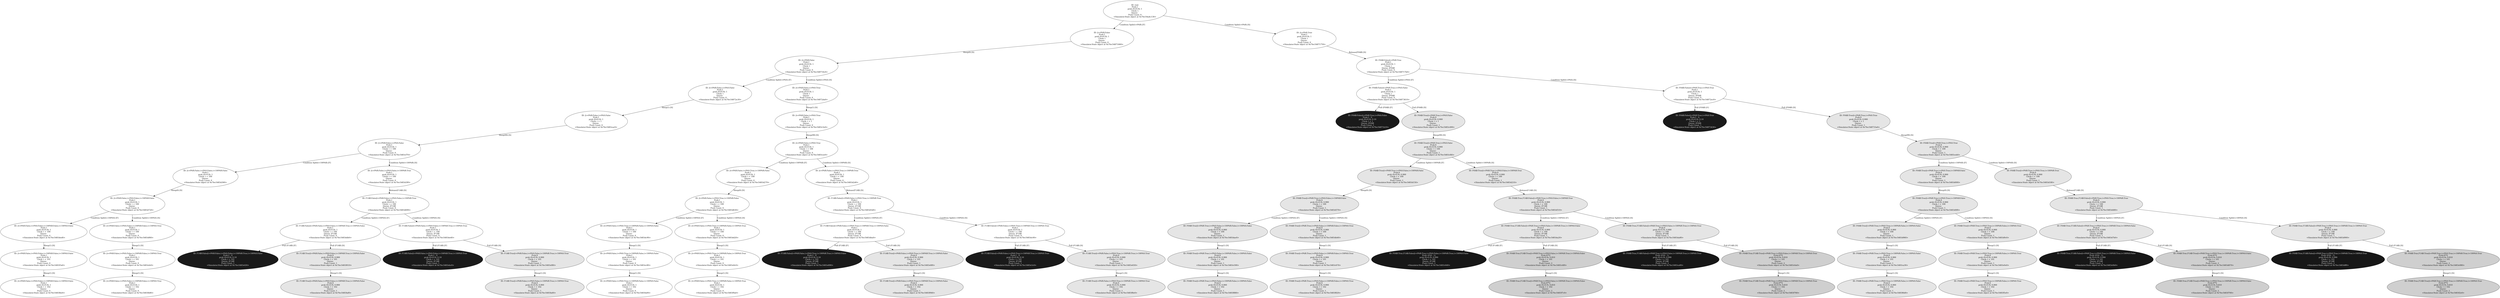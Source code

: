 digraph "./Output/Graphs/./July_27_controled_frequency_S100_R100_tPlus100" {
	<Simulator.State object at 0x7fec54a4c130> [label="ID: root
Prob:1
prob (S=0.9): 1
Clock: t
Queue: 
Push Count: 0
<Simulator.State object at 0x7fec54a4c130>" fillcolor=gray100 fontcolor=Black style=filled]
	<Simulator.State object at 0x7fec54a4c130> -> <Simulator.State object at 0x7fec54871660> [label="Condition Split(t+0%R) [F]"]
	<Simulator.State object at 0x7fec54a4c130> -> <Simulator.State object at 0x7fec54871750> [label="Condition Split(t+0%R) [S]"]
	<Simulator.State object at 0x7fec54871660> [label="ID: |t+0%R:False
Prob:1
prob (S=0.9): 1
Clock: t
Queue: 
Push Count: 0
<Simulator.State object at 0x7fec54871660>" fillcolor=gray100 fontcolor=Black style=filled]
	<Simulator.State object at 0x7fec54871660> -> <Simulator.State object at 0x7fec548716c0> [label="Sleep(0) [S]"]
	<Simulator.State object at 0x7fec54871750> [label="ID: |t+0%R:True
Prob:1
prob (S=0.9): 1
Clock: t
Queue: 
Push Count: 0
<Simulator.State object at 0x7fec54871750>" fillcolor=gray100 fontcolor=Black style=filled]
	<Simulator.State object at 0x7fec54871750> -> <Simulator.State object at 0x7fec548717b0> [label="Release(F0AB) [S]"]
	<Simulator.State object at 0x7fec548716c0> [label="ID: |t+0%R:False
Prob:1
prob (S=0.9): 1
Clock: t
Queue: 
Push Count: 0
<Simulator.State object at 0x7fec548716c0>" fillcolor=gray100 fontcolor=Black style=filled]
	<Simulator.State object at 0x7fec548716c0> -> <Simulator.State object at 0x7fec54872e30> [label="Condition Split(t+0%S) [F]"]
	<Simulator.State object at 0x7fec548716c0> -> <Simulator.State object at 0x7fec54872da0> [label="Condition Split(t+0%S) [S]"]
	<Simulator.State object at 0x7fec548717b0> [label="ID: F0AB:False|t+0%R:True
Prob:1
prob (S=0.9): 1
Clock: t
Queue: |F0AB
Push Count: 0
<Simulator.State object at 0x7fec548717b0>" fillcolor=gray100 fontcolor=Black style=filled]
	<Simulator.State object at 0x7fec548717b0> -> <Simulator.State object at 0x7fec54873610> [label="Condition Split(t+0%S) [F]"]
	<Simulator.State object at 0x7fec548717b0> -> <Simulator.State object at 0x7fec54872ec0> [label="Condition Split(t+0%S) [S]"]
	<Simulator.State object at 0x7fec54872e30> [label="ID: |t+0%R:False,t+0%S:False
Prob:1
prob (S=0.9): 1
Clock: t
Queue: 
Push Count: 0
<Simulator.State object at 0x7fec54872e30>" fillcolor=gray100 fontcolor=Black style=filled]
	<Simulator.State object at 0x7fec54872e30> -> <Simulator.State object at 0x7fec5483cac0> [label="Sleep(1) [S]"]
	<Simulator.State object at 0x7fec54872da0> [label="ID: |t+0%R:False,t+0%S:True
Prob:1
prob (S=0.9): 1
Clock: t
Queue: 
Push Count: 0
<Simulator.State object at 0x7fec54872da0>" fillcolor=gray100 fontcolor=Black style=filled]
	<Simulator.State object at 0x7fec54872da0> -> <Simulator.State object at 0x7fec5483c5e0> [label="Sleep(1) [S]"]
	<Simulator.State object at 0x7fec54873610> [label="ID: F0AB:False|t+0%R:True,t+0%S:False
Prob:1
prob (S=0.9): 1
Clock: t
Queue: |F0AB
Push Count: 0
<Simulator.State object at 0x7fec54873610>" fillcolor=gray100 fontcolor=Black style=filled]
	<Simulator.State object at 0x7fec54873610> -> <Simulator.State object at 0x7fec54871b10> [label="Pull (F0AB) [F]"]
	<Simulator.State object at 0x7fec54873610> -> <Simulator.State object at 0x7fec5483c490> [label="Pull (F0AB) [S]"]
	<Simulator.State object at 0x7fec54872ec0> [label="ID: F0AB:False|t+0%R:True,t+0%S:True
Prob:1
prob (S=0.9): 1
Clock: t
Queue: |F0AB
Push Count: 0
<Simulator.State object at 0x7fec54872ec0>" fillcolor=gray100 fontcolor=Black style=filled]
	<Simulator.State object at 0x7fec54872ec0> -> <Simulator.State object at 0x7fec54873430> [label="Pull (F0AB) [F]"]
	<Simulator.State object at 0x7fec54872ec0> -> <Simulator.State object at 0x7fec548733a0> [label="Pull (F0AB) [S]"]
	<Simulator.State object at 0x7fec5483cac0> [label="ID: |t+0%R:False,t+0%S:False
Prob:1
prob (S=0.9): 1
Clock: t + 1
Queue: 
Push Count: 0
<Simulator.State object at 0x7fec5483cac0>" fillcolor=gray100 fontcolor=Black style=filled]
	<Simulator.State object at 0x7fec5483cac0> -> <Simulator.State object at 0x7fec5483cf70> [label="Sleep(99) [S]"]
	<Simulator.State object at 0x7fec5483c5e0> [label="ID: |t+0%R:False,t+0%S:True
Prob:1
prob (S=0.9): 1
Clock: t + 1
Queue: 
Push Count: 0
<Simulator.State object at 0x7fec5483c5e0>" fillcolor=gray100 fontcolor=Black style=filled]
	<Simulator.State object at 0x7fec5483c5e0> -> <Simulator.State object at 0x7fec5483cee0> [label="Sleep(99) [S]"]
	<Simulator.State object at 0x7fec54871b10> [label="ID: F0AB:False|t+0%R:True,t+0%S:False
Prob:1 - S
prob (S=0.9): 0.10
Clock: t + 1
Queue: |F0AB
Push Count: 1
<Simulator.State object at 0x7fec54871b10>" fillcolor=gray10 fontcolor=white style=filled]
	<Simulator.State object at 0x7fec5483c490> [label="ID: F0AB:True|t+0%R:True,t+0%S:False
Prob:S
prob (S=0.9): 0.900
Clock: t + 1
Queue: 
Push Count: 1
<Simulator.State object at 0x7fec5483c490>" fillcolor=gray90 fontcolor=Black style=filled]
	<Simulator.State object at 0x7fec5483c490> -> <Simulator.State object at 0x7fec5483cf40> [label="Sleep(99) [S]"]
	<Simulator.State object at 0x7fec54873430> [label="ID: F0AB:False|t+0%R:True,t+0%S:True
Prob:1 - S
prob (S=0.9): 0.10
Clock: t + 1
Queue: |F0AB
Push Count: 1
<Simulator.State object at 0x7fec54873430>" fillcolor=gray10 fontcolor=white style=filled]
	<Simulator.State object at 0x7fec548733a0> [label="ID: F0AB:True|t+0%R:True,t+0%S:True
Prob:S
prob (S=0.9): 0.900
Clock: t + 1
Queue: 
Push Count: 1
<Simulator.State object at 0x7fec548733a0>" fillcolor=gray90 fontcolor=Black style=filled]
	<Simulator.State object at 0x7fec548733a0> -> <Simulator.State object at 0x7fec5483ceb0> [label="Sleep(99) [S]"]
	<Simulator.State object at 0x7fec5483cf70> [label="ID: |t+0%R:False,t+0%S:False
Prob:1
prob (S=0.9): 1
Clock: t + 100
Queue: 
Push Count: 0
<Simulator.State object at 0x7fec5483cf70>" fillcolor=gray100 fontcolor=Black style=filled]
	<Simulator.State object at 0x7fec5483cf70> -> <Simulator.State object at 0x7fec5483d360> [label="Condition Split(t+100%R) [F]"]
	<Simulator.State object at 0x7fec5483cf70> -> <Simulator.State object at 0x7fec5483d3f0> [label="Condition Split(t+100%R) [S]"]
	<Simulator.State object at 0x7fec5483cee0> [label="ID: |t+0%R:False,t+0%S:True
Prob:1
prob (S=0.9): 1
Clock: t + 100
Queue: 
Push Count: 0
<Simulator.State object at 0x7fec5483cee0>" fillcolor=gray100 fontcolor=Black style=filled]
	<Simulator.State object at 0x7fec5483cee0> -> <Simulator.State object at 0x7fec5483d270> [label="Condition Split(t+100%R) [F]"]
	<Simulator.State object at 0x7fec5483cee0> -> <Simulator.State object at 0x7fec5483d2d0> [label="Condition Split(t+100%R) [S]"]
	<Simulator.State object at 0x7fec5483cf40> [label="ID: F0AB:True|t+0%R:True,t+0%S:False
Prob:S
prob (S=0.9): 0.900
Clock: t + 100
Queue: 
Push Count: 1
<Simulator.State object at 0x7fec5483cf40>" fillcolor=gray90 fontcolor=Black style=filled]
	<Simulator.State object at 0x7fec5483cf40> -> <Simulator.State object at 0x7fec5483d150> [label="Condition Split(t+100%R) [F]"]
	<Simulator.State object at 0x7fec5483cf40> -> <Simulator.State object at 0x7fec5483d210> [label="Condition Split(t+100%R) [S]"]
	<Simulator.State object at 0x7fec5483ceb0> [label="ID: F0AB:True|t+0%R:True,t+0%S:True
Prob:S
prob (S=0.9): 0.900
Clock: t + 100
Queue: 
Push Count: 1
<Simulator.State object at 0x7fec5483ceb0>" fillcolor=gray90 fontcolor=Black style=filled]
	<Simulator.State object at 0x7fec5483ceb0> -> <Simulator.State object at 0x7fec5483d000> [label="Condition Split(t+100%R) [F]"]
	<Simulator.State object at 0x7fec5483ceb0> -> <Simulator.State object at 0x7fec5483d180> [label="Condition Split(t+100%R) [S]"]
	<Simulator.State object at 0x7fec5483d360> [label="ID: |t+0%R:False,t+0%S:False,t+100%R:False
Prob:1
prob (S=0.9): 1
Clock: t + 100
Queue: 
Push Count: 0
<Simulator.State object at 0x7fec5483d360>" fillcolor=gray100 fontcolor=Black style=filled]
	<Simulator.State object at 0x7fec5483d360> -> <Simulator.State object at 0x7fec5483d720> [label="Sleep(0) [S]"]
	<Simulator.State object at 0x7fec5483d3f0> [label="ID: |t+0%R:False,t+0%S:False,t+100%R:True
Prob:1
prob (S=0.9): 1
Clock: t + 100
Queue: 
Push Count: 0
<Simulator.State object at 0x7fec5483d3f0>" fillcolor=gray100 fontcolor=Black style=filled]
	<Simulator.State object at 0x7fec5483d3f0> -> <Simulator.State object at 0x7fec5483d690> [label="Release(F1AB) [S]"]
	<Simulator.State object at 0x7fec5483d270> [label="ID: |t+0%R:False,t+0%S:True,t+100%R:False
Prob:1
prob (S=0.9): 1
Clock: t + 100
Queue: 
Push Count: 0
<Simulator.State object at 0x7fec5483d270>" fillcolor=gray100 fontcolor=Black style=filled]
	<Simulator.State object at 0x7fec5483d270> -> <Simulator.State object at 0x7fec5483d630> [label="Sleep(0) [S]"]
	<Simulator.State object at 0x7fec5483d2d0> [label="ID: |t+0%R:False,t+0%S:True,t+100%R:True
Prob:1
prob (S=0.9): 1
Clock: t + 100
Queue: 
Push Count: 0
<Simulator.State object at 0x7fec5483d2d0>" fillcolor=gray100 fontcolor=Black style=filled]
	<Simulator.State object at 0x7fec5483d2d0> -> <Simulator.State object at 0x7fec5483d5d0> [label="Release(F1AB) [S]"]
	<Simulator.State object at 0x7fec5483d150> [label="ID: F0AB:True|t+0%R:True,t+0%S:False,t+100%R:False
Prob:S
prob (S=0.9): 0.900
Clock: t + 100
Queue: 
Push Count: 1
<Simulator.State object at 0x7fec5483d150>" fillcolor=gray90 fontcolor=Black style=filled]
	<Simulator.State object at 0x7fec5483d150> -> <Simulator.State object at 0x7fec5483d570> [label="Sleep(0) [S]"]
	<Simulator.State object at 0x7fec5483d210> [label="ID: F0AB:True|t+0%R:True,t+0%S:False,t+100%R:True
Prob:S
prob (S=0.9): 0.900
Clock: t + 100
Queue: 
Push Count: 1
<Simulator.State object at 0x7fec5483d210>" fillcolor=gray90 fontcolor=Black style=filled]
	<Simulator.State object at 0x7fec5483d210> -> <Simulator.State object at 0x7fec5483d510> [label="Release(F1AB) [S]"]
	<Simulator.State object at 0x7fec5483d000> [label="ID: F0AB:True|t+0%R:True,t+0%S:True,t+100%R:False
Prob:S
prob (S=0.9): 0.900
Clock: t + 100
Queue: 
Push Count: 1
<Simulator.State object at 0x7fec5483d000>" fillcolor=gray90 fontcolor=Black style=filled]
	<Simulator.State object at 0x7fec5483d000> -> <Simulator.State object at 0x7fec5483d0f0> [label="Sleep(0) [S]"]
	<Simulator.State object at 0x7fec5483d180> [label="ID: F0AB:True|t+0%R:True,t+0%S:True,t+100%R:True
Prob:S
prob (S=0.9): 0.900
Clock: t + 100
Queue: 
Push Count: 1
<Simulator.State object at 0x7fec5483d180>" fillcolor=gray90 fontcolor=Black style=filled]
	<Simulator.State object at 0x7fec5483d180> -> <Simulator.State object at 0x7fec5483d480> [label="Release(F1AB) [S]"]
	<Simulator.State object at 0x7fec5483d720> [label="ID: |t+0%R:False,t+0%S:False,t+100%R:False
Prob:1
prob (S=0.9): 1
Clock: t + 100
Queue: 
Push Count: 0
<Simulator.State object at 0x7fec5483d720>" fillcolor=gray100 fontcolor=Black style=filled]
	<Simulator.State object at 0x7fec5483d720> -> <Simulator.State object at 0x7fec5483ded0> [label="Condition Split(t+100%S) [F]"]
	<Simulator.State object at 0x7fec5483d720> -> <Simulator.State object at 0x7fec5483df60> [label="Condition Split(t+100%S) [S]"]
	<Simulator.State object at 0x7fec5483d690> [label="ID: F1AB:False|t+0%R:False,t+0%S:False,t+100%R:True
Prob:1
prob (S=0.9): 1
Clock: t + 100
Queue: |F1AB
Push Count: 0
<Simulator.State object at 0x7fec5483d690>" fillcolor=gray100 fontcolor=Black style=filled]
	<Simulator.State object at 0x7fec5483d690> -> <Simulator.State object at 0x7fec5483ddb0> [label="Condition Split(t+100%S) [F]"]
	<Simulator.State object at 0x7fec5483d690> -> <Simulator.State object at 0x7fec5483de40> [label="Condition Split(t+100%S) [S]"]
	<Simulator.State object at 0x7fec5483d630> [label="ID: |t+0%R:False,t+0%S:True,t+100%R:False
Prob:1
prob (S=0.9): 1
Clock: t + 100
Queue: 
Push Count: 0
<Simulator.State object at 0x7fec5483d630>" fillcolor=gray100 fontcolor=Black style=filled]
	<Simulator.State object at 0x7fec5483d630> -> <Simulator.State object at 0x7fec5483dc90> [label="Condition Split(t+100%S) [F]"]
	<Simulator.State object at 0x7fec5483d630> -> <Simulator.State object at 0x7fec5483dd20> [label="Condition Split(t+100%S) [S]"]
	<Simulator.State object at 0x7fec5483d5d0> [label="ID: F1AB:False|t+0%R:False,t+0%S:True,t+100%R:True
Prob:1
prob (S=0.9): 1
Clock: t + 100
Queue: |F1AB
Push Count: 0
<Simulator.State object at 0x7fec5483d5d0>" fillcolor=gray100 fontcolor=Black style=filled]
	<Simulator.State object at 0x7fec5483d5d0> -> <Simulator.State object at 0x7fec5483dba0> [label="Condition Split(t+100%S) [F]"]
	<Simulator.State object at 0x7fec5483d5d0> -> <Simulator.State object at 0x7fec5483dc00> [label="Condition Split(t+100%S) [S]"]
	<Simulator.State object at 0x7fec5483d570> [label="ID: F0AB:True|t+0%R:True,t+0%S:False,t+100%R:False
Prob:S
prob (S=0.9): 0.900
Clock: t + 100
Queue: 
Push Count: 1
<Simulator.State object at 0x7fec5483d570>" fillcolor=gray90 fontcolor=Black style=filled]
	<Simulator.State object at 0x7fec5483d570> -> <Simulator.State object at 0x7fec5483dae0> [label="Condition Split(t+100%S) [F]"]
	<Simulator.State object at 0x7fec5483d570> -> <Simulator.State object at 0x7fec5483db40> [label="Condition Split(t+100%S) [S]"]
	<Simulator.State object at 0x7fec5483d510> [label="ID: F0AB:True,F1AB:False|t+0%R:True,t+0%S:False,t+100%R:True
Prob:S
prob (S=0.9): 0.900
Clock: t + 100
Queue: |F1AB
Push Count: 1
<Simulator.State object at 0x7fec5483d510>" fillcolor=gray90 fontcolor=Black style=filled]
	<Simulator.State object at 0x7fec5483d510> -> <Simulator.State object at 0x7fec5483da20> [label="Condition Split(t+100%S) [F]"]
	<Simulator.State object at 0x7fec5483d510> -> <Simulator.State object at 0x7fec5483da80> [label="Condition Split(t+100%S) [S]"]
	<Simulator.State object at 0x7fec5483d0f0> [label="ID: F0AB:True|t+0%R:True,t+0%S:True,t+100%R:False
Prob:S
prob (S=0.9): 0.900
Clock: t + 100
Queue: 
Push Count: 1
<Simulator.State object at 0x7fec5483d0f0>" fillcolor=gray90 fontcolor=Black style=filled]
	<Simulator.State object at 0x7fec5483d0f0> -> <Simulator.State object at 0x7fec5483d960> [label="Condition Split(t+100%S) [F]"]
	<Simulator.State object at 0x7fec5483d0f0> -> <Simulator.State object at 0x7fec5483d9c0> [label="Condition Split(t+100%S) [S]"]
	<Simulator.State object at 0x7fec5483d480> [label="ID: F0AB:True,F1AB:False|t+0%R:True,t+0%S:True,t+100%R:True
Prob:S
prob (S=0.9): 0.900
Clock: t + 100
Queue: |F1AB
Push Count: 1
<Simulator.State object at 0x7fec5483d480>" fillcolor=gray90 fontcolor=Black style=filled]
	<Simulator.State object at 0x7fec5483d480> -> <Simulator.State object at 0x7fec5483d7b0> [label="Condition Split(t+100%S) [F]"]
	<Simulator.State object at 0x7fec5483d480> -> <Simulator.State object at 0x7fec5483d900> [label="Condition Split(t+100%S) [S]"]
	<Simulator.State object at 0x7fec5483ded0> [label="ID: |t+0%R:False,t+0%S:False,t+100%R:False,t+100%S:False
Prob:1
prob (S=0.9): 1
Clock: t + 100
Queue: 
Push Count: 0
<Simulator.State object at 0x7fec5483ded0>" fillcolor=gray100 fontcolor=Black style=filled]
	<Simulator.State object at 0x7fec5483ded0> -> <Simulator.State object at 0x7fec5483f3a0> [label="Sleep(1) [S]"]
	<Simulator.State object at 0x7fec5483df60> [label="ID: |t+0%R:False,t+0%S:False,t+100%R:False,t+100%S:True
Prob:1
prob (S=0.9): 1
Clock: t + 100
Queue: 
Push Count: 0
<Simulator.State object at 0x7fec5483df60>" fillcolor=gray100 fontcolor=Black style=filled]
	<Simulator.State object at 0x7fec5483df60> -> <Simulator.State object at 0x7fec5483efe0> [label="Sleep(1) [S]"]
	<Simulator.State object at 0x7fec5483ddb0> [label="ID: F1AB:False|t+0%R:False,t+0%S:False,t+100%R:True,t+100%S:False
Prob:1
prob (S=0.9): 1
Clock: t + 100
Queue: |F1AB
Push Count: 0
<Simulator.State object at 0x7fec5483ddb0>" fillcolor=gray100 fontcolor=Black style=filled]
	<Simulator.State object at 0x7fec5483ddb0> -> <Simulator.State object at 0x7fec5483ef20> [label="Pull (F1AB) [F]"]
	<Simulator.State object at 0x7fec5483ddb0> -> <Simulator.State object at 0x7fec5483f010> [label="Pull (F1AB) [S]"]
	<Simulator.State object at 0x7fec5483de40> [label="ID: F1AB:False|t+0%R:False,t+0%S:False,t+100%R:True,t+100%S:True
Prob:1
prob (S=0.9): 1
Clock: t + 100
Queue: |F1AB
Push Count: 0
<Simulator.State object at 0x7fec5483de40>" fillcolor=gray100 fontcolor=Black style=filled]
	<Simulator.State object at 0x7fec5483de40> -> <Simulator.State object at 0x7fec5483ebc0> [label="Pull (F1AB) [F]"]
	<Simulator.State object at 0x7fec5483de40> -> <Simulator.State object at 0x7fec5483ef80> [label="Pull (F1AB) [S]"]
	<Simulator.State object at 0x7fec5483dc90> [label="ID: |t+0%R:False,t+0%S:True,t+100%R:False,t+100%S:False
Prob:1
prob (S=0.9): 1
Clock: t + 100
Queue: 
Push Count: 0
<Simulator.State object at 0x7fec5483dc90>" fillcolor=gray100 fontcolor=Black style=filled]
	<Simulator.State object at 0x7fec5483dc90> -> <Simulator.State object at 0x7fec5483ec80> [label="Sleep(1) [S]"]
	<Simulator.State object at 0x7fec5483dd20> [label="ID: |t+0%R:False,t+0%S:True,t+100%R:False,t+100%S:True
Prob:1
prob (S=0.9): 1
Clock: t + 100
Queue: 
Push Count: 0
<Simulator.State object at 0x7fec5483dd20>" fillcolor=gray100 fontcolor=Black style=filled]
	<Simulator.State object at 0x7fec5483dd20> -> <Simulator.State object at 0x7fec5483e8c0> [label="Sleep(1) [S]"]
	<Simulator.State object at 0x7fec5483dba0> [label="ID: F1AB:False|t+0%R:False,t+0%S:True,t+100%R:True,t+100%S:False
Prob:1
prob (S=0.9): 1
Clock: t + 100
Queue: |F1AB
Push Count: 0
<Simulator.State object at 0x7fec5483dba0>" fillcolor=gray100 fontcolor=Black style=filled]
	<Simulator.State object at 0x7fec5483dba0> -> <Simulator.State object at 0x7fec5483e890> [label="Pull (F1AB) [F]"]
	<Simulator.State object at 0x7fec5483dba0> -> <Simulator.State object at 0x7fec5483e8f0> [label="Pull (F1AB) [S]"]
	<Simulator.State object at 0x7fec5483dc00> [label="ID: F1AB:False|t+0%R:False,t+0%S:True,t+100%R:True,t+100%S:True
Prob:1
prob (S=0.9): 1
Clock: t + 100
Queue: |F1AB
Push Count: 0
<Simulator.State object at 0x7fec5483dc00>" fillcolor=gray100 fontcolor=Black style=filled]
	<Simulator.State object at 0x7fec5483dc00> -> <Simulator.State object at 0x7fec5483e5c0> [label="Pull (F1AB) [F]"]
	<Simulator.State object at 0x7fec5483dc00> -> <Simulator.State object at 0x7fec5483e830> [label="Pull (F1AB) [S]"]
	<Simulator.State object at 0x7fec5483dae0> [label="ID: F0AB:True|t+0%R:True,t+0%S:False,t+100%R:False,t+100%S:False
Prob:S
prob (S=0.9): 0.900
Clock: t + 100
Queue: 
Push Count: 1
<Simulator.State object at 0x7fec5483dae0>" fillcolor=gray90 fontcolor=Black style=filled]
	<Simulator.State object at 0x7fec5483dae0> -> <Simulator.State object at 0x7fec5483e590> [label="Sleep(1) [S]"]
	<Simulator.State object at 0x7fec5483db40> [label="ID: F0AB:True|t+0%R:True,t+0%S:False,t+100%R:False,t+100%S:True
Prob:S
prob (S=0.9): 0.900
Clock: t + 100
Queue: 
Push Count: 1
<Simulator.State object at 0x7fec5483db40>" fillcolor=gray90 fontcolor=Black style=filled]
	<Simulator.State object at 0x7fec5483db40> -> <Simulator.State object at 0x7fec5483c670> [label="Sleep(1) [S]"]
	<Simulator.State object at 0x7fec5483da20> [label="ID: F0AB:True,F1AB:False|t+0%R:True,t+0%S:False,t+100%R:True,t+100%S:False
Prob:S
prob (S=0.9): 0.900
Clock: t + 100
Queue: |F1AB
Push Count: 1
<Simulator.State object at 0x7fec5483da20>" fillcolor=gray90 fontcolor=Black style=filled]
	<Simulator.State object at 0x7fec5483da20> -> <Simulator.State object at 0x7fec5483c640> [label="Pull (F1AB) [F]"]
	<Simulator.State object at 0x7fec5483da20> -> <Simulator.State object at 0x7fec5483c4f0> [label="Pull (F1AB) [S]"]
	<Simulator.State object at 0x7fec5483da80> [label="ID: F0AB:True,F1AB:False|t+0%R:True,t+0%S:False,t+100%R:True,t+100%S:True
Prob:S
prob (S=0.9): 0.900
Clock: t + 100
Queue: |F1AB
Push Count: 1
<Simulator.State object at 0x7fec5483da80>" fillcolor=gray90 fontcolor=Black style=filled]
	<Simulator.State object at 0x7fec5483da80> -> <Simulator.State object at 0x7fec5483ca00> [label="Pull (F1AB) [F]"]
	<Simulator.State object at 0x7fec5483da80> -> <Simulator.State object at 0x7fec5483c6a0> [label="Pull (F1AB) [S]"]
	<Simulator.State object at 0x7fec5483d960> [label="ID: F0AB:True|t+0%R:True,t+0%S:True,t+100%R:False,t+100%S:False
Prob:S
prob (S=0.9): 0.900
Clock: t + 100
Queue: 
Push Count: 1
<Simulator.State object at 0x7fec5483d960>" fillcolor=gray90 fontcolor=Black style=filled]
	<Simulator.State object at 0x7fec5483d960> -> <Simulator.State object at 0x7fec5483ca30> [label="Sleep(1) [S]"]
	<Simulator.State object at 0x7fec5483d9c0> [label="ID: F0AB:True|t+0%R:True,t+0%S:True,t+100%R:False,t+100%S:True
Prob:S
prob (S=0.9): 0.900
Clock: t + 100
Queue: 
Push Count: 1
<Simulator.State object at 0x7fec5483d9c0>" fillcolor=gray90 fontcolor=Black style=filled]
	<Simulator.State object at 0x7fec5483d9c0> -> <Simulator.State object at 0x7fec5483e0e0> [label="Sleep(1) [S]"]
	<Simulator.State object at 0x7fec5483d7b0> [label="ID: F0AB:True,F1AB:False|t+0%R:True,t+0%S:True,t+100%R:True,t+100%S:False
Prob:S
prob (S=0.9): 0.900
Clock: t + 100
Queue: |F1AB
Push Count: 1
<Simulator.State object at 0x7fec5483d7b0>" fillcolor=gray90 fontcolor=Black style=filled]
	<Simulator.State object at 0x7fec5483d7b0> -> <Simulator.State object at 0x7fec5483e0b0> [label="Pull (F1AB) [F]"]
	<Simulator.State object at 0x7fec5483d7b0> -> <Simulator.State object at 0x7fec5483d870> [label="Pull (F1AB) [S]"]
	<Simulator.State object at 0x7fec5483d900> [label="ID: F0AB:True,F1AB:False|t+0%R:True,t+0%S:True,t+100%R:True,t+100%S:True
Prob:S
prob (S=0.9): 0.900
Clock: t + 100
Queue: |F1AB
Push Count: 1
<Simulator.State object at 0x7fec5483d900>" fillcolor=gray90 fontcolor=Black style=filled]
	<Simulator.State object at 0x7fec5483d900> -> <Simulator.State object at 0x7fec5483dff0> [label="Pull (F1AB) [F]"]
	<Simulator.State object at 0x7fec5483d900> -> <Simulator.State object at 0x7fec5483e080> [label="Pull (F1AB) [S]"]
	<Simulator.State object at 0x7fec5483f3a0> [label="ID: |t+0%R:False,t+0%S:False,t+100%R:False,t+100%S:False
Prob:1
prob (S=0.9): 1
Clock: t + 101
Queue: 
Push Count: 0
<Simulator.State object at 0x7fec5483f3a0>" fillcolor=gray100 fontcolor=Black style=filled]
	<Simulator.State object at 0x7fec5483f3a0> -> <Simulator.State object at 0x7fec5483fbe0> [label="Sleep(1) [S]"]
	<Simulator.State object at 0x7fec5483efe0> [label="ID: |t+0%R:False,t+0%S:False,t+100%R:False,t+100%S:True
Prob:1
prob (S=0.9): 1
Clock: t + 101
Queue: 
Push Count: 0
<Simulator.State object at 0x7fec5483efe0>" fillcolor=gray100 fontcolor=Black style=filled]
	<Simulator.State object at 0x7fec5483efe0> -> <Simulator.State object at 0x7fec5483fb80> [label="Sleep(1) [S]"]
	<Simulator.State object at 0x7fec5483ef20> [label="ID: F1AB:False|t+0%R:False,t+0%S:False,t+100%R:True,t+100%S:False
Prob:1 - S
prob (S=0.9): 0.10
Clock: t + 101
Queue: |F1AB
Push Count: 1
<Simulator.State object at 0x7fec5483ef20>" fillcolor=gray10 fontcolor=white style=filled]
	<Simulator.State object at 0x7fec5483f010> [label="ID: F1AB:True|t+0%R:False,t+0%S:False,t+100%R:True,t+100%S:False
Prob:S
prob (S=0.9): 0.900
Clock: t + 101
Queue: 
Push Count: 1
<Simulator.State object at 0x7fec5483f010>" fillcolor=gray90 fontcolor=Black style=filled]
	<Simulator.State object at 0x7fec5483f010> -> <Simulator.State object at 0x7fec5483faf0> [label="Sleep(1) [S]"]
	<Simulator.State object at 0x7fec5483ebc0> [label="ID: F1AB:False|t+0%R:False,t+0%S:False,t+100%R:True,t+100%S:True
Prob:1 - S
prob (S=0.9): 0.10
Clock: t + 101
Queue: |F1AB
Push Count: 1
<Simulator.State object at 0x7fec5483ebc0>" fillcolor=gray10 fontcolor=white style=filled]
	<Simulator.State object at 0x7fec5483ef80> [label="ID: F1AB:True|t+0%R:False,t+0%S:False,t+100%R:True,t+100%S:True
Prob:S
prob (S=0.9): 0.900
Clock: t + 101
Queue: 
Push Count: 1
<Simulator.State object at 0x7fec5483ef80>" fillcolor=gray90 fontcolor=Black style=filled]
	<Simulator.State object at 0x7fec5483ef80> -> <Simulator.State object at 0x7fec5483fa60> [label="Sleep(1) [S]"]
	<Simulator.State object at 0x7fec5483ec80> [label="ID: |t+0%R:False,t+0%S:True,t+100%R:False,t+100%S:False
Prob:1
prob (S=0.9): 1
Clock: t + 101
Queue: 
Push Count: 0
<Simulator.State object at 0x7fec5483ec80>" fillcolor=gray100 fontcolor=Black style=filled]
	<Simulator.State object at 0x7fec5483ec80> -> <Simulator.State object at 0x7fec5483fa00> [label="Sleep(1) [S]"]
	<Simulator.State object at 0x7fec5483e8c0> [label="ID: |t+0%R:False,t+0%S:True,t+100%R:False,t+100%S:True
Prob:1
prob (S=0.9): 1
Clock: t + 101
Queue: 
Push Count: 0
<Simulator.State object at 0x7fec5483e8c0>" fillcolor=gray100 fontcolor=Black style=filled]
	<Simulator.State object at 0x7fec5483e8c0> -> <Simulator.State object at 0x7fec5483f9a0> [label="Sleep(1) [S]"]
	<Simulator.State object at 0x7fec5483e890> [label="ID: F1AB:False|t+0%R:False,t+0%S:True,t+100%R:True,t+100%S:False
Prob:1 - S
prob (S=0.9): 0.10
Clock: t + 101
Queue: |F1AB
Push Count: 1
<Simulator.State object at 0x7fec5483e890>" fillcolor=gray10 fontcolor=white style=filled]
	<Simulator.State object at 0x7fec5483e8f0> [label="ID: F1AB:True|t+0%R:False,t+0%S:True,t+100%R:True,t+100%S:False
Prob:S
prob (S=0.9): 0.900
Clock: t + 101
Queue: 
Push Count: 1
<Simulator.State object at 0x7fec5483e8f0>" fillcolor=gray90 fontcolor=Black style=filled]
	<Simulator.State object at 0x7fec5483e8f0> -> <Simulator.State object at 0x7fec5483f940> [label="Sleep(1) [S]"]
	<Simulator.State object at 0x7fec5483e5c0> [label="ID: F1AB:False|t+0%R:False,t+0%S:True,t+100%R:True,t+100%S:True
Prob:1 - S
prob (S=0.9): 0.10
Clock: t + 101
Queue: |F1AB
Push Count: 1
<Simulator.State object at 0x7fec5483e5c0>" fillcolor=gray10 fontcolor=white style=filled]
	<Simulator.State object at 0x7fec5483e830> [label="ID: F1AB:True|t+0%R:False,t+0%S:True,t+100%R:True,t+100%S:True
Prob:S
prob (S=0.9): 0.900
Clock: t + 101
Queue: 
Push Count: 1
<Simulator.State object at 0x7fec5483e830>" fillcolor=gray90 fontcolor=Black style=filled]
	<Simulator.State object at 0x7fec5483e830> -> <Simulator.State object at 0x7fec5483f8e0> [label="Sleep(1) [S]"]
	<Simulator.State object at 0x7fec5483e590> [label="ID: F0AB:True|t+0%R:True,t+0%S:False,t+100%R:False,t+100%S:False
Prob:S
prob (S=0.9): 0.900
Clock: t + 101
Queue: 
Push Count: 1
<Simulator.State object at 0x7fec5483e590>" fillcolor=gray90 fontcolor=Black style=filled]
	<Simulator.State object at 0x7fec5483e590> -> <Simulator.State object at 0x7fec5483f880> [label="Sleep(1) [S]"]
	<Simulator.State object at 0x7fec5483c670> [label="ID: F0AB:True|t+0%R:True,t+0%S:False,t+100%R:False,t+100%S:True
Prob:S
prob (S=0.9): 0.900
Clock: t + 101
Queue: 
Push Count: 1
<Simulator.State object at 0x7fec5483c670>" fillcolor=gray90 fontcolor=Black style=filled]
	<Simulator.State object at 0x7fec5483c670> -> <Simulator.State object at 0x7fec5483f820> [label="Sleep(1) [S]"]
	<Simulator.State object at 0x7fec5483c640> [label="ID: F0AB:True,F1AB:False|t+0%R:True,t+0%S:False,t+100%R:True,t+100%S:False
Prob:-S*(S - 1)
prob (S=0.9): 0.090
Clock: t + 101
Queue: |F1AB
Push Count: 2
<Simulator.State object at 0x7fec5483c640>" fillcolor=gray9 fontcolor=white style=filled]
	<Simulator.State object at 0x7fec5483c4f0> [label="ID: F0AB:True,F1AB:True|t+0%R:True,t+0%S:False,t+100%R:True,t+100%S:False
Prob:S**2
prob (S=0.9): 0.810
Clock: t + 101
Queue: 
Push Count: 2
<Simulator.State object at 0x7fec5483c4f0>" fillcolor=gray81 fontcolor=Black style=filled]
	<Simulator.State object at 0x7fec5483c4f0> -> <Simulator.State object at 0x7fec5483f7c0> [label="Sleep(1) [S]"]
	<Simulator.State object at 0x7fec5483ca00> [label="ID: F0AB:True,F1AB:False|t+0%R:True,t+0%S:False,t+100%R:True,t+100%S:True
Prob:-S*(S - 1)
prob (S=0.9): 0.090
Clock: t + 101
Queue: |F1AB
Push Count: 2
<Simulator.State object at 0x7fec5483ca00>" fillcolor=gray9 fontcolor=white style=filled]
	<Simulator.State object at 0x7fec5483c6a0> [label="ID: F0AB:True,F1AB:True|t+0%R:True,t+0%S:False,t+100%R:True,t+100%S:True
Prob:S**2
prob (S=0.9): 0.810
Clock: t + 101
Queue: 
Push Count: 2
<Simulator.State object at 0x7fec5483c6a0>" fillcolor=gray81 fontcolor=Black style=filled]
	<Simulator.State object at 0x7fec5483c6a0> -> <Simulator.State object at 0x7fec5483f760> [label="Sleep(1) [S]"]
	<Simulator.State object at 0x7fec5483ca30> [label="ID: F0AB:True|t+0%R:True,t+0%S:True,t+100%R:False,t+100%S:False
Prob:S
prob (S=0.9): 0.900
Clock: t + 101
Queue: 
Push Count: 1
<Simulator.State object at 0x7fec5483ca30>" fillcolor=gray90 fontcolor=Black style=filled]
	<Simulator.State object at 0x7fec5483ca30> -> <Simulator.State object at 0x7fec5483f6d0> [label="Sleep(1) [S]"]
	<Simulator.State object at 0x7fec5483e0e0> [label="ID: F0AB:True|t+0%R:True,t+0%S:True,t+100%R:False,t+100%S:True
Prob:S
prob (S=0.9): 0.900
Clock: t + 101
Queue: 
Push Count: 1
<Simulator.State object at 0x7fec5483e0e0>" fillcolor=gray90 fontcolor=Black style=filled]
	<Simulator.State object at 0x7fec5483e0e0> -> <Simulator.State object at 0x7fec5483f5e0> [label="Sleep(1) [S]"]
	<Simulator.State object at 0x7fec5483e0b0> [label="ID: F0AB:True,F1AB:False|t+0%R:True,t+0%S:True,t+100%R:True,t+100%S:False
Prob:-S*(S - 1)
prob (S=0.9): 0.090
Clock: t + 101
Queue: |F1AB
Push Count: 2
<Simulator.State object at 0x7fec5483e0b0>" fillcolor=gray9 fontcolor=white style=filled]
	<Simulator.State object at 0x7fec5483d870> [label="ID: F0AB:True,F1AB:True|t+0%R:True,t+0%S:True,t+100%R:True,t+100%S:False
Prob:S**2
prob (S=0.9): 0.810
Clock: t + 101
Queue: 
Push Count: 2
<Simulator.State object at 0x7fec5483d870>" fillcolor=gray81 fontcolor=Black style=filled]
	<Simulator.State object at 0x7fec5483d870> -> <Simulator.State object at 0x7fec5483f700> [label="Sleep(1) [S]"]
	<Simulator.State object at 0x7fec5483dff0> [label="ID: F0AB:True,F1AB:False|t+0%R:True,t+0%S:True,t+100%R:True,t+100%S:True
Prob:-S*(S - 1)
prob (S=0.9): 0.090
Clock: t + 101
Queue: |F1AB
Push Count: 2
<Simulator.State object at 0x7fec5483dff0>" fillcolor=gray9 fontcolor=white style=filled]
	<Simulator.State object at 0x7fec5483e080> [label="ID: F0AB:True,F1AB:True|t+0%R:True,t+0%S:True,t+100%R:True,t+100%S:True
Prob:S**2
prob (S=0.9): 0.810
Clock: t + 101
Queue: 
Push Count: 2
<Simulator.State object at 0x7fec5483e080>" fillcolor=gray81 fontcolor=Black style=filled]
	<Simulator.State object at 0x7fec5483e080> -> <Simulator.State object at 0x7fec5483f2e0> [label="Sleep(1) [S]"]
	<Simulator.State object at 0x7fec5483fbe0> [label="ID: |t+0%R:False,t+0%S:False,t+100%R:False,t+100%S:False
Prob:1
prob (S=0.9): 1
Clock: t + 102
Queue: 
Push Count: 0
<Simulator.State object at 0x7fec5483fbe0>" fillcolor=gray100 fontcolor=Black style=filled]
	<Simulator.State object at 0x7fec5483fb80> [label="ID: |t+0%R:False,t+0%S:False,t+100%R:False,t+100%S:True
Prob:1
prob (S=0.9): 1
Clock: t + 102
Queue: 
Push Count: 0
<Simulator.State object at 0x7fec5483fb80>" fillcolor=gray100 fontcolor=Black style=filled]
	<Simulator.State object at 0x7fec5483faf0> [label="ID: F1AB:True|t+0%R:False,t+0%S:False,t+100%R:True,t+100%S:False
Prob:S
prob (S=0.9): 0.900
Clock: t + 102
Queue: 
Push Count: 1
<Simulator.State object at 0x7fec5483faf0>" fillcolor=gray90 fontcolor=Black style=filled]
	<Simulator.State object at 0x7fec5483fa60> [label="ID: F1AB:True|t+0%R:False,t+0%S:False,t+100%R:True,t+100%S:True
Prob:S
prob (S=0.9): 0.900
Clock: t + 102
Queue: 
Push Count: 1
<Simulator.State object at 0x7fec5483fa60>" fillcolor=gray90 fontcolor=Black style=filled]
	<Simulator.State object at 0x7fec5483fa00> [label="ID: |t+0%R:False,t+0%S:True,t+100%R:False,t+100%S:False
Prob:1
prob (S=0.9): 1
Clock: t + 102
Queue: 
Push Count: 0
<Simulator.State object at 0x7fec5483fa00>" fillcolor=gray100 fontcolor=Black style=filled]
	<Simulator.State object at 0x7fec5483f9a0> [label="ID: |t+0%R:False,t+0%S:True,t+100%R:False,t+100%S:True
Prob:1
prob (S=0.9): 1
Clock: t + 102
Queue: 
Push Count: 0
<Simulator.State object at 0x7fec5483f9a0>" fillcolor=gray100 fontcolor=Black style=filled]
	<Simulator.State object at 0x7fec5483f940> [label="ID: F1AB:True|t+0%R:False,t+0%S:True,t+100%R:True,t+100%S:False
Prob:S
prob (S=0.9): 0.900
Clock: t + 102
Queue: 
Push Count: 1
<Simulator.State object at 0x7fec5483f940>" fillcolor=gray90 fontcolor=Black style=filled]
	<Simulator.State object at 0x7fec5483f8e0> [label="ID: F1AB:True|t+0%R:False,t+0%S:True,t+100%R:True,t+100%S:True
Prob:S
prob (S=0.9): 0.900
Clock: t + 102
Queue: 
Push Count: 1
<Simulator.State object at 0x7fec5483f8e0>" fillcolor=gray90 fontcolor=Black style=filled]
	<Simulator.State object at 0x7fec5483f880> [label="ID: F0AB:True|t+0%R:True,t+0%S:False,t+100%R:False,t+100%S:False
Prob:S
prob (S=0.9): 0.900
Clock: t + 102
Queue: 
Push Count: 1
<Simulator.State object at 0x7fec5483f880>" fillcolor=gray90 fontcolor=Black style=filled]
	<Simulator.State object at 0x7fec5483f820> [label="ID: F0AB:True|t+0%R:True,t+0%S:False,t+100%R:False,t+100%S:True
Prob:S
prob (S=0.9): 0.900
Clock: t + 102
Queue: 
Push Count: 1
<Simulator.State object at 0x7fec5483f820>" fillcolor=gray90 fontcolor=Black style=filled]
	<Simulator.State object at 0x7fec5483f7c0> [label="ID: F0AB:True,F1AB:True|t+0%R:True,t+0%S:False,t+100%R:True,t+100%S:False
Prob:S**2
prob (S=0.9): 0.810
Clock: t + 102
Queue: 
Push Count: 2
<Simulator.State object at 0x7fec5483f7c0>" fillcolor=gray81 fontcolor=Black style=filled]
	<Simulator.State object at 0x7fec5483f760> [label="ID: F0AB:True,F1AB:True|t+0%R:True,t+0%S:False,t+100%R:True,t+100%S:True
Prob:S**2
prob (S=0.9): 0.810
Clock: t + 102
Queue: 
Push Count: 2
<Simulator.State object at 0x7fec5483f760>" fillcolor=gray81 fontcolor=Black style=filled]
	<Simulator.State object at 0x7fec5483f6d0> [label="ID: F0AB:True|t+0%R:True,t+0%S:True,t+100%R:False,t+100%S:False
Prob:S
prob (S=0.9): 0.900
Clock: t + 102
Queue: 
Push Count: 1
<Simulator.State object at 0x7fec5483f6d0>" fillcolor=gray90 fontcolor=Black style=filled]
	<Simulator.State object at 0x7fec5483f5e0> [label="ID: F0AB:True|t+0%R:True,t+0%S:True,t+100%R:False,t+100%S:True
Prob:S
prob (S=0.9): 0.900
Clock: t + 102
Queue: 
Push Count: 1
<Simulator.State object at 0x7fec5483f5e0>" fillcolor=gray90 fontcolor=Black style=filled]
	<Simulator.State object at 0x7fec5483f700> [label="ID: F0AB:True,F1AB:True|t+0%R:True,t+0%S:True,t+100%R:True,t+100%S:False
Prob:S**2
prob (S=0.9): 0.810
Clock: t + 102
Queue: 
Push Count: 2
<Simulator.State object at 0x7fec5483f700>" fillcolor=gray81 fontcolor=Black style=filled]
	<Simulator.State object at 0x7fec5483f2e0> [label="ID: F0AB:True,F1AB:True|t+0%R:True,t+0%S:True,t+100%R:True,t+100%S:True
Prob:S**2
prob (S=0.9): 0.810
Clock: t + 102
Queue: 
Push Count: 2
<Simulator.State object at 0x7fec5483f2e0>" fillcolor=gray81 fontcolor=Black style=filled]
}
